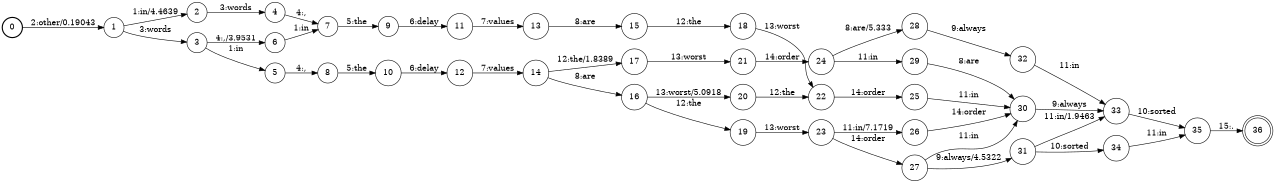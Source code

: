 digraph FST {
rankdir = LR;
size = "8.5,11";
label = "";
center = 1;
orientation = Portrait;
ranksep = "0.4";
nodesep = "0.25";
0 [label = "0", shape = circle, style = bold, fontsize = 14]
	0 -> 1 [label = "2:other/0.19043", fontsize = 14];
1 [label = "1", shape = circle, style = solid, fontsize = 14]
	1 -> 2 [label = "1:in/4.4639", fontsize = 14];
	1 -> 3 [label = "3:words", fontsize = 14];
2 [label = "2", shape = circle, style = solid, fontsize = 14]
	2 -> 4 [label = "3:words", fontsize = 14];
3 [label = "3", shape = circle, style = solid, fontsize = 14]
	3 -> 5 [label = "1:in", fontsize = 14];
	3 -> 6 [label = "4:,/3.9531", fontsize = 14];
4 [label = "4", shape = circle, style = solid, fontsize = 14]
	4 -> 7 [label = "4:,", fontsize = 14];
5 [label = "5", shape = circle, style = solid, fontsize = 14]
	5 -> 8 [label = "4:,", fontsize = 14];
6 [label = "6", shape = circle, style = solid, fontsize = 14]
	6 -> 7 [label = "1:in", fontsize = 14];
7 [label = "7", shape = circle, style = solid, fontsize = 14]
	7 -> 9 [label = "5:the", fontsize = 14];
8 [label = "8", shape = circle, style = solid, fontsize = 14]
	8 -> 10 [label = "5:the", fontsize = 14];
9 [label = "9", shape = circle, style = solid, fontsize = 14]
	9 -> 11 [label = "6:delay", fontsize = 14];
10 [label = "10", shape = circle, style = solid, fontsize = 14]
	10 -> 12 [label = "6:delay", fontsize = 14];
11 [label = "11", shape = circle, style = solid, fontsize = 14]
	11 -> 13 [label = "7:values", fontsize = 14];
12 [label = "12", shape = circle, style = solid, fontsize = 14]
	12 -> 14 [label = "7:values", fontsize = 14];
13 [label = "13", shape = circle, style = solid, fontsize = 14]
	13 -> 15 [label = "8:are", fontsize = 14];
14 [label = "14", shape = circle, style = solid, fontsize = 14]
	14 -> 17 [label = "12:the/1.8389", fontsize = 14];
	14 -> 16 [label = "8:are", fontsize = 14];
15 [label = "15", shape = circle, style = solid, fontsize = 14]
	15 -> 18 [label = "12:the", fontsize = 14];
16 [label = "16", shape = circle, style = solid, fontsize = 14]
	16 -> 19 [label = "12:the", fontsize = 14];
	16 -> 20 [label = "13:worst/5.0918", fontsize = 14];
17 [label = "17", shape = circle, style = solid, fontsize = 14]
	17 -> 21 [label = "13:worst", fontsize = 14];
18 [label = "18", shape = circle, style = solid, fontsize = 14]
	18 -> 22 [label = "13:worst", fontsize = 14];
19 [label = "19", shape = circle, style = solid, fontsize = 14]
	19 -> 23 [label = "13:worst", fontsize = 14];
20 [label = "20", shape = circle, style = solid, fontsize = 14]
	20 -> 22 [label = "12:the", fontsize = 14];
21 [label = "21", shape = circle, style = solid, fontsize = 14]
	21 -> 24 [label = "14:order", fontsize = 14];
22 [label = "22", shape = circle, style = solid, fontsize = 14]
	22 -> 25 [label = "14:order", fontsize = 14];
23 [label = "23", shape = circle, style = solid, fontsize = 14]
	23 -> 26 [label = "11:in/7.1719", fontsize = 14];
	23 -> 27 [label = "14:order", fontsize = 14];
24 [label = "24", shape = circle, style = solid, fontsize = 14]
	24 -> 29 [label = "11:in", fontsize = 14];
	24 -> 28 [label = "8:are/5.333", fontsize = 14];
25 [label = "25", shape = circle, style = solid, fontsize = 14]
	25 -> 30 [label = "11:in", fontsize = 14];
26 [label = "26", shape = circle, style = solid, fontsize = 14]
	26 -> 30 [label = "14:order", fontsize = 14];
27 [label = "27", shape = circle, style = solid, fontsize = 14]
	27 -> 30 [label = "11:in", fontsize = 14];
	27 -> 31 [label = "9:always/4.5322", fontsize = 14];
28 [label = "28", shape = circle, style = solid, fontsize = 14]
	28 -> 32 [label = "9:always", fontsize = 14];
29 [label = "29", shape = circle, style = solid, fontsize = 14]
	29 -> 30 [label = "8:are", fontsize = 14];
30 [label = "30", shape = circle, style = solid, fontsize = 14]
	30 -> 33 [label = "9:always", fontsize = 14];
31 [label = "31", shape = circle, style = solid, fontsize = 14]
	31 -> 33 [label = "11:in/1.9463", fontsize = 14];
	31 -> 34 [label = "10:sorted", fontsize = 14];
32 [label = "32", shape = circle, style = solid, fontsize = 14]
	32 -> 33 [label = "11:in", fontsize = 14];
33 [label = "33", shape = circle, style = solid, fontsize = 14]
	33 -> 35 [label = "10:sorted", fontsize = 14];
34 [label = "34", shape = circle, style = solid, fontsize = 14]
	34 -> 35 [label = "11:in", fontsize = 14];
35 [label = "35", shape = circle, style = solid, fontsize = 14]
	35 -> 36 [label = "15:.", fontsize = 14];
36 [label = "36", shape = doublecircle, style = solid, fontsize = 14]
}
